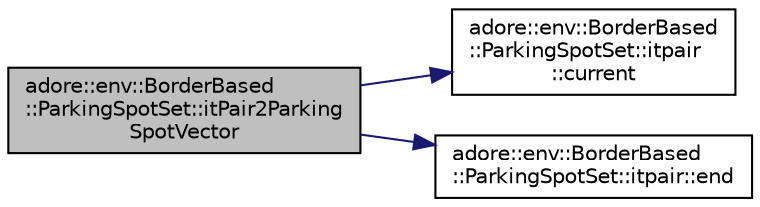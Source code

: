 digraph "adore::env::BorderBased::ParkingSpotSet::itPair2ParkingSpotVector"
{
 // LATEX_PDF_SIZE
  edge [fontname="Helvetica",fontsize="10",labelfontname="Helvetica",labelfontsize="10"];
  node [fontname="Helvetica",fontsize="10",shape=record];
  rankdir="LR";
  Node1 [label="adore::env::BorderBased\l::ParkingSpotSet::itPair2Parking\lSpotVector",height=0.2,width=0.4,color="black", fillcolor="grey75", style="filled", fontcolor="black",tooltip=" "];
  Node1 -> Node2 [color="midnightblue",fontsize="10",style="solid",fontname="Helvetica"];
  Node2 [label="adore::env::BorderBased\l::ParkingSpotSet::itpair\l::current",height=0.2,width=0.4,color="black", fillcolor="white", style="filled",URL="$structadore_1_1env_1_1BorderBased_1_1ParkingSpotSet_1_1itpair.html#ac3a1c10a1e1af8ed346fc1db678274c8",tooltip=" "];
  Node1 -> Node3 [color="midnightblue",fontsize="10",style="solid",fontname="Helvetica"];
  Node3 [label="adore::env::BorderBased\l::ParkingSpotSet::itpair::end",height=0.2,width=0.4,color="black", fillcolor="white", style="filled",URL="$structadore_1_1env_1_1BorderBased_1_1ParkingSpotSet_1_1itpair.html#a3d7454907e15ce3f89fa728c1c2441a7",tooltip=" "];
}
